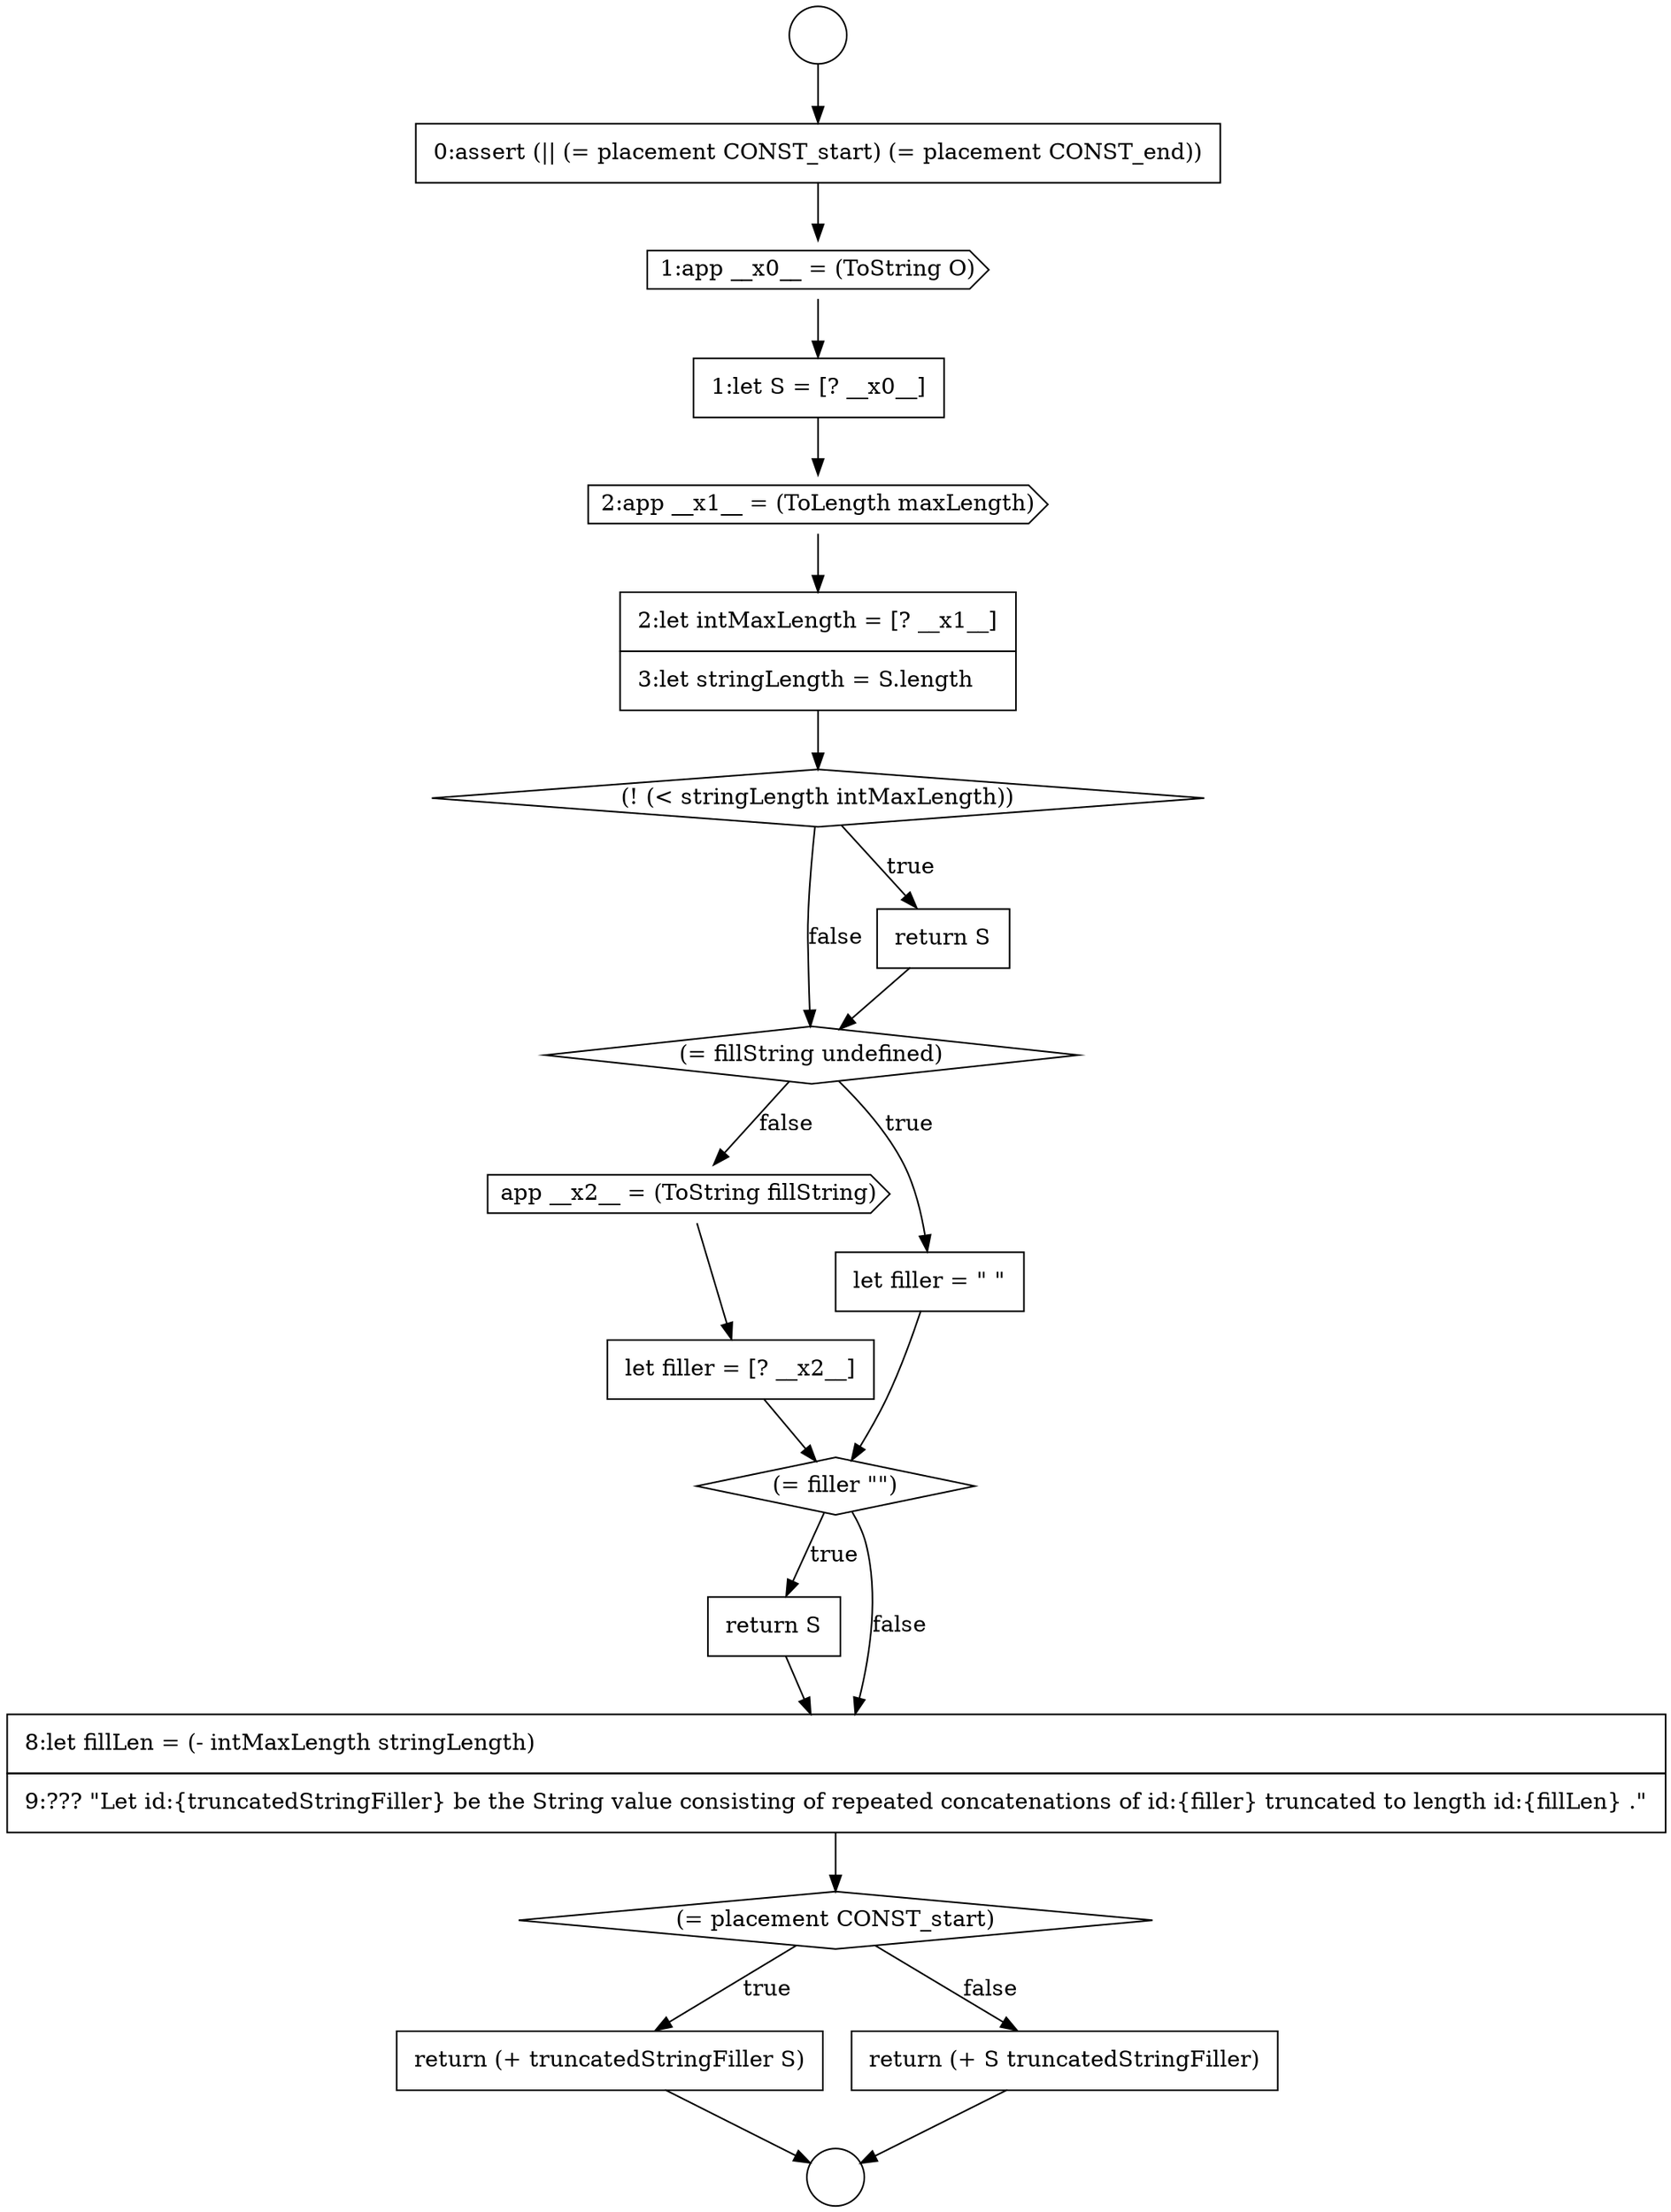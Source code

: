 digraph {
  node14463 [shape=none, margin=0, label=<<font color="black">
    <table border="0" cellborder="1" cellspacing="0" cellpadding="10">
      <tr><td align="left">let filler = [? __x2__]</td></tr>
    </table>
  </font>> color="black" fillcolor="white" style=filled]
  node14468 [shape=none, margin=0, label=<<font color="black">
    <table border="0" cellborder="1" cellspacing="0" cellpadding="10">
      <tr><td align="left">return (+ truncatedStringFiller S)</td></tr>
    </table>
  </font>> color="black" fillcolor="white" style=filled]
  node14451 [shape=circle label=" " color="black" fillcolor="white" style=filled]
  node14455 [shape=none, margin=0, label=<<font color="black">
    <table border="0" cellborder="1" cellspacing="0" cellpadding="10">
      <tr><td align="left">1:let S = [? __x0__]</td></tr>
    </table>
  </font>> color="black" fillcolor="white" style=filled]
  node14462 [shape=cds, label=<<font color="black">app __x2__ = (ToString fillString)</font>> color="black" fillcolor="white" style=filled]
  node14465 [shape=none, margin=0, label=<<font color="black">
    <table border="0" cellborder="1" cellspacing="0" cellpadding="10">
      <tr><td align="left">return S</td></tr>
    </table>
  </font>> color="black" fillcolor="white" style=filled]
  node14452 [shape=circle label=" " color="black" fillcolor="white" style=filled]
  node14456 [shape=cds, label=<<font color="black">2:app __x1__ = (ToLength maxLength)</font>> color="black" fillcolor="white" style=filled]
  node14460 [shape=diamond, label=<<font color="black">(= fillString undefined)</font>> color="black" fillcolor="white" style=filled]
  node14469 [shape=none, margin=0, label=<<font color="black">
    <table border="0" cellborder="1" cellspacing="0" cellpadding="10">
      <tr><td align="left">return (+ S truncatedStringFiller)</td></tr>
    </table>
  </font>> color="black" fillcolor="white" style=filled]
  node14466 [shape=none, margin=0, label=<<font color="black">
    <table border="0" cellborder="1" cellspacing="0" cellpadding="10">
      <tr><td align="left">8:let fillLen = (- intMaxLength stringLength)</td></tr>
      <tr><td align="left">9:??? &quot;Let id:{truncatedStringFiller} be the String value consisting of repeated concatenations of id:{filler} truncated to length id:{fillLen} .&quot;</td></tr>
    </table>
  </font>> color="black" fillcolor="white" style=filled]
  node14461 [shape=none, margin=0, label=<<font color="black">
    <table border="0" cellborder="1" cellspacing="0" cellpadding="10">
      <tr><td align="left">let filler = &quot; &quot;</td></tr>
    </table>
  </font>> color="black" fillcolor="white" style=filled]
  node14458 [shape=diamond, label=<<font color="black">(! (&lt; stringLength intMaxLength))</font>> color="black" fillcolor="white" style=filled]
  node14453 [shape=none, margin=0, label=<<font color="black">
    <table border="0" cellborder="1" cellspacing="0" cellpadding="10">
      <tr><td align="left">0:assert (|| (= placement CONST_start) (= placement CONST_end))</td></tr>
    </table>
  </font>> color="black" fillcolor="white" style=filled]
  node14459 [shape=none, margin=0, label=<<font color="black">
    <table border="0" cellborder="1" cellspacing="0" cellpadding="10">
      <tr><td align="left">return S</td></tr>
    </table>
  </font>> color="black" fillcolor="white" style=filled]
  node14467 [shape=diamond, label=<<font color="black">(= placement CONST_start)</font>> color="black" fillcolor="white" style=filled]
  node14464 [shape=diamond, label=<<font color="black">(= filler &quot;&quot;)</font>> color="black" fillcolor="white" style=filled]
  node14457 [shape=none, margin=0, label=<<font color="black">
    <table border="0" cellborder="1" cellspacing="0" cellpadding="10">
      <tr><td align="left">2:let intMaxLength = [? __x1__]</td></tr>
      <tr><td align="left">3:let stringLength = S.length</td></tr>
    </table>
  </font>> color="black" fillcolor="white" style=filled]
  node14454 [shape=cds, label=<<font color="black">1:app __x0__ = (ToString O)</font>> color="black" fillcolor="white" style=filled]
  node14467 -> node14468 [label=<<font color="black">true</font>> color="black"]
  node14467 -> node14469 [label=<<font color="black">false</font>> color="black"]
  node14455 -> node14456 [ color="black"]
  node14468 -> node14452 [ color="black"]
  node14464 -> node14465 [label=<<font color="black">true</font>> color="black"]
  node14464 -> node14466 [label=<<font color="black">false</font>> color="black"]
  node14466 -> node14467 [ color="black"]
  node14457 -> node14458 [ color="black"]
  node14462 -> node14463 [ color="black"]
  node14458 -> node14459 [label=<<font color="black">true</font>> color="black"]
  node14458 -> node14460 [label=<<font color="black">false</font>> color="black"]
  node14459 -> node14460 [ color="black"]
  node14451 -> node14453 [ color="black"]
  node14461 -> node14464 [ color="black"]
  node14453 -> node14454 [ color="black"]
  node14456 -> node14457 [ color="black"]
  node14463 -> node14464 [ color="black"]
  node14465 -> node14466 [ color="black"]
  node14469 -> node14452 [ color="black"]
  node14454 -> node14455 [ color="black"]
  node14460 -> node14461 [label=<<font color="black">true</font>> color="black"]
  node14460 -> node14462 [label=<<font color="black">false</font>> color="black"]
}
